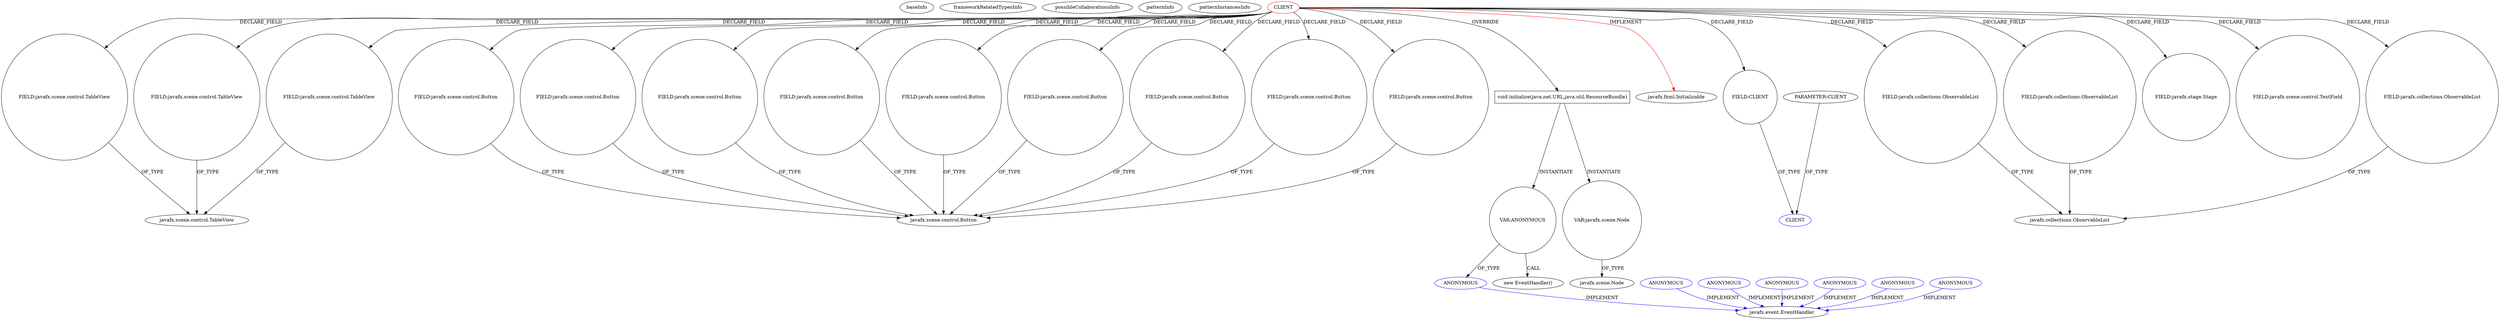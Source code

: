 digraph {
baseInfo[graphId=524,category="pattern",isAnonymous=false,possibleRelation=true]
frameworkRelatedTypesInfo[0="javafx.fxml.Initializable"]
possibleCollaborationsInfo[0="524~INSTANTIATION-OVERRIDING_METHOD_DECLARATION-~javafx.fxml.Initializable ~javafx.event.EventHandler ~false~true"]
patternInfo[frequency=2.0,patternRootClient=0]
patternInstancesInfo[0="diogocs1-FPessoais~/diogocs1-FPessoais/FPessoais-master/FinancasPessoais/src/app/controllers/HomeController.java~HomeController~2490",1="bianconejo-CEFX~/bianconejo-CEFX/CEFX-master/src/cefx/CEPrincipalController.java~CEPrincipalController~2114"]
44[label="javafx.scene.control.TableView",vertexType="FRAMEWORK_CLASS_TYPE",isFrameworkType=false]
43[label="FIELD:javafx.scene.control.TableView",vertexType="FIELD_DECLARATION",isFrameworkType=false,shape=circle]
47[label="FIELD:javafx.scene.control.TableView",vertexType="FIELD_DECLARATION",isFrameworkType=false,shape=circle]
45[label="FIELD:javafx.scene.control.TableView",vertexType="FIELD_DECLARATION",isFrameworkType=false,shape=circle]
0[label="CLIENT",vertexType="ROOT_CLIENT_CLASS_DECLARATION",isFrameworkType=false,color=red]
11[label="FIELD:javafx.scene.control.Button",vertexType="FIELD_DECLARATION",isFrameworkType=false,shape=circle]
25[label="FIELD:javafx.scene.control.Button",vertexType="FIELD_DECLARATION",isFrameworkType=false,shape=circle]
23[label="FIELD:javafx.scene.control.Button",vertexType="FIELD_DECLARATION",isFrameworkType=false,shape=circle]
21[label="FIELD:javafx.scene.control.Button",vertexType="FIELD_DECLARATION",isFrameworkType=false,shape=circle]
19[label="FIELD:javafx.scene.control.Button",vertexType="FIELD_DECLARATION",isFrameworkType=false,shape=circle]
15[label="FIELD:javafx.scene.control.Button",vertexType="FIELD_DECLARATION",isFrameworkType=false,shape=circle]
17[label="FIELD:javafx.scene.control.Button",vertexType="FIELD_DECLARATION",isFrameworkType=false,shape=circle]
9[label="FIELD:javafx.scene.control.Button",vertexType="FIELD_DECLARATION",isFrameworkType=false,shape=circle]
13[label="FIELD:javafx.scene.control.Button",vertexType="FIELD_DECLARATION",isFrameworkType=false,shape=circle]
6[label="FIELD:CLIENT",vertexType="FIELD_DECLARATION",isFrameworkType=false,shape=circle]
1[label="javafx.fxml.Initializable",vertexType="FRAMEWORK_INTERFACE_TYPE",isFrameworkType=false]
61[label="void initialize(java.net.URL,java.util.ResourceBundle)",vertexType="OVERRIDING_METHOD_DECLARATION",isFrameworkType=false,shape=box]
27[label="FIELD:javafx.collections.ObservableList",vertexType="FIELD_DECLARATION",isFrameworkType=false,shape=circle]
5[label="javafx.collections.ObservableList",vertexType="FRAMEWORK_INTERFACE_TYPE",isFrameworkType=false]
59[label="FIELD:javafx.collections.ObservableList",vertexType="FIELD_DECLARATION",isFrameworkType=false,shape=circle]
57[label="FIELD:javafx.collections.ObservableList",vertexType="FIELD_DECLARATION",isFrameworkType=false,shape=circle]
41[label="FIELD:javafx.stage.Stage",vertexType="FIELD_DECLARATION",isFrameworkType=false,shape=circle]
10[label="javafx.scene.control.Button",vertexType="FRAMEWORK_CLASS_TYPE",isFrameworkType=false]
51[label="FIELD:javafx.scene.control.TextField",vertexType="FIELD_DECLARATION",isFrameworkType=false,shape=circle]
7[label="CLIENT",vertexType="REFERENCE_CLIENT_CLASS_DECLARATION",isFrameworkType=false,color=blue]
383[label="PARAMETER:CLIENT",vertexType="PARAMETER_DECLARATION",isFrameworkType=false]
85[label="VAR:javafx.scene.Node",vertexType="VARIABLE_EXPRESION",isFrameworkType=false,shape=circle]
64[label="javafx.scene.Node",vertexType="FRAMEWORK_CLASS_TYPE",isFrameworkType=false]
89[label="VAR:ANONYMOUS",vertexType="VARIABLE_EXPRESION",isFrameworkType=false,shape=circle]
90[label="ANONYMOUS",vertexType="REFERENCE_ANONYMOUS_DECLARATION",isFrameworkType=false,color=blue]
88[label="new EventHandler()",vertexType="CONSTRUCTOR_CALL",isFrameworkType=false]
68[label="javafx.event.EventHandler",vertexType="FRAMEWORK_INTERFACE_TYPE",isFrameworkType=false]
943[label="ANONYMOUS",vertexType="REFERENCE_ANONYMOUS_DECLARATION",isFrameworkType=false,color=blue]
79[label="ANONYMOUS",vertexType="REFERENCE_ANONYMOUS_DECLARATION",isFrameworkType=false,color=blue]
1646[label="ANONYMOUS",vertexType="REFERENCE_ANONYMOUS_DECLARATION",isFrameworkType=false,color=blue]
1464[label="ANONYMOUS",vertexType="REFERENCE_ANONYMOUS_DECLARATION",isFrameworkType=false,color=blue]
472[label="ANONYMOUS",vertexType="REFERENCE_ANONYMOUS_DECLARATION",isFrameworkType=false,color=blue]
1500[label="ANONYMOUS",vertexType="REFERENCE_ANONYMOUS_DECLARATION",isFrameworkType=false,color=blue]
0->1[label="IMPLEMENT",color=red]
943->68[label="IMPLEMENT",color=blue]
0->15[label="DECLARE_FIELD"]
0->27[label="DECLARE_FIELD"]
11->10[label="OF_TYPE"]
89->90[label="OF_TYPE"]
59->5[label="OF_TYPE"]
0->51[label="DECLARE_FIELD"]
0->11[label="DECLARE_FIELD"]
0->43[label="DECLARE_FIELD"]
15->10[label="OF_TYPE"]
0->41[label="DECLARE_FIELD"]
0->13[label="DECLARE_FIELD"]
0->47[label="DECLARE_FIELD"]
85->64[label="OF_TYPE"]
0->6[label="DECLARE_FIELD"]
1646->68[label="IMPLEMENT",color=blue]
19->10[label="OF_TYPE"]
61->85[label="INSTANTIATE"]
6->7[label="OF_TYPE"]
79->68[label="IMPLEMENT",color=blue]
472->68[label="IMPLEMENT",color=blue]
21->10[label="OF_TYPE"]
47->44[label="OF_TYPE"]
0->19[label="DECLARE_FIELD"]
0->25[label="DECLARE_FIELD"]
27->5[label="OF_TYPE"]
1464->68[label="IMPLEMENT",color=blue]
383->7[label="OF_TYPE"]
89->88[label="CALL"]
0->45[label="DECLARE_FIELD"]
25->10[label="OF_TYPE"]
13->10[label="OF_TYPE"]
9->10[label="OF_TYPE"]
57->5[label="OF_TYPE"]
45->44[label="OF_TYPE"]
0->57[label="DECLARE_FIELD"]
61->89[label="INSTANTIATE"]
17->10[label="OF_TYPE"]
90->68[label="IMPLEMENT",color=blue]
0->61[label="OVERRIDE"]
23->10[label="OF_TYPE"]
0->17[label="DECLARE_FIELD"]
0->59[label="DECLARE_FIELD"]
43->44[label="OF_TYPE"]
0->23[label="DECLARE_FIELD"]
0->9[label="DECLARE_FIELD"]
1500->68[label="IMPLEMENT",color=blue]
0->21[label="DECLARE_FIELD"]
}
